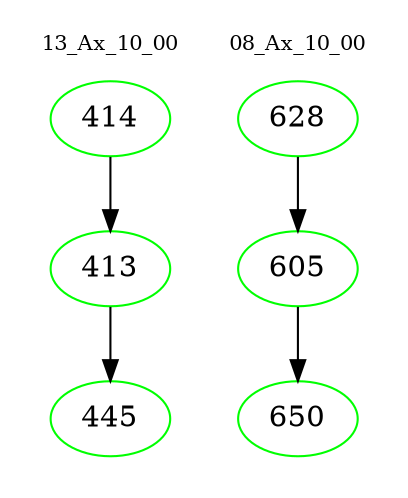 digraph{
subgraph cluster_0 {
color = white
label = "13_Ax_10_00";
fontsize=10;
T0_414 [label="414", color="green"]
T0_414 -> T0_413 [color="black"]
T0_413 [label="413", color="green"]
T0_413 -> T0_445 [color="black"]
T0_445 [label="445", color="green"]
}
subgraph cluster_1 {
color = white
label = "08_Ax_10_00";
fontsize=10;
T1_628 [label="628", color="green"]
T1_628 -> T1_605 [color="black"]
T1_605 [label="605", color="green"]
T1_605 -> T1_650 [color="black"]
T1_650 [label="650", color="green"]
}
}
